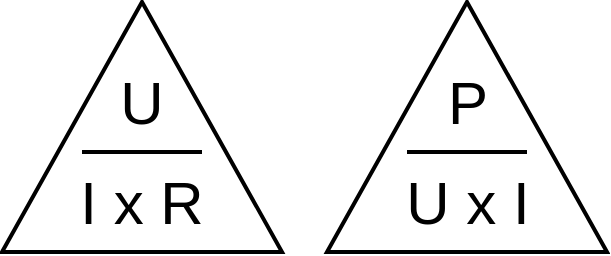 <mxfile>
    <diagram id="jFK4Tq9HV40JFNh1vhuv" name="Page-1">
        <mxGraphModel dx="390" dy="445" grid="1" gridSize="10" guides="1" tooltips="1" connect="1" arrows="1" fold="1" page="1" pageScale="1" pageWidth="850" pageHeight="1100" math="0" shadow="0">
            <root>
                <mxCell id="0"/>
                <mxCell id="1" parent="0"/>
                <mxCell id="4" value="" style="triangle;whiteSpace=wrap;html=1;rotation=-90;fillColor=none;strokeWidth=2;" vertex="1" parent="1">
                    <mxGeometry x="157.5" y="307.5" width="125" height="140" as="geometry"/>
                </mxCell>
                <mxCell id="5" value="" style="endArrow=none;html=1;strokeWidth=2;" edge="1" parent="1">
                    <mxGeometry width="50" height="50" relative="1" as="geometry">
                        <mxPoint x="190" y="390" as="sourcePoint"/>
                        <mxPoint x="250" y="390" as="targetPoint"/>
                    </mxGeometry>
                </mxCell>
                <mxCell id="6" value="&lt;font style=&quot;font-size: 30px;&quot;&gt;U&lt;/font&gt;" style="text;html=1;strokeColor=none;fillColor=none;align=center;verticalAlign=middle;whiteSpace=wrap;rounded=0;strokeWidth=2;" vertex="1" parent="1">
                    <mxGeometry x="190" y="350" width="60" height="30" as="geometry"/>
                </mxCell>
                <mxCell id="7" value="&lt;font style=&quot;font-size: 30px;&quot;&gt;I x R&lt;/font&gt;" style="text;html=1;strokeColor=none;fillColor=none;align=center;verticalAlign=middle;whiteSpace=wrap;rounded=0;strokeWidth=2;" vertex="1" parent="1">
                    <mxGeometry x="170" y="400" width="100" height="30" as="geometry"/>
                </mxCell>
                <mxCell id="8" value="" style="triangle;whiteSpace=wrap;html=1;rotation=-90;fillColor=none;strokeWidth=2;" vertex="1" parent="1">
                    <mxGeometry x="320" y="307.5" width="125" height="140" as="geometry"/>
                </mxCell>
                <mxCell id="9" value="" style="endArrow=none;html=1;strokeWidth=2;" edge="1" parent="1">
                    <mxGeometry width="50" height="50" relative="1" as="geometry">
                        <mxPoint x="352.5" y="390" as="sourcePoint"/>
                        <mxPoint x="412.5" y="390" as="targetPoint"/>
                    </mxGeometry>
                </mxCell>
                <mxCell id="10" value="&lt;font style=&quot;font-size: 30px;&quot;&gt;P&lt;/font&gt;" style="text;html=1;strokeColor=none;fillColor=none;align=center;verticalAlign=middle;whiteSpace=wrap;rounded=0;strokeWidth=2;" vertex="1" parent="1">
                    <mxGeometry x="352.5" y="350" width="60" height="30" as="geometry"/>
                </mxCell>
                <mxCell id="11" value="&lt;font style=&quot;font-size: 30px;&quot;&gt;U x I&lt;/font&gt;" style="text;html=1;strokeColor=none;fillColor=none;align=center;verticalAlign=middle;whiteSpace=wrap;rounded=0;strokeWidth=2;" vertex="1" parent="1">
                    <mxGeometry x="332.5" y="400" width="100" height="30" as="geometry"/>
                </mxCell>
            </root>
        </mxGraphModel>
    </diagram>
</mxfile>